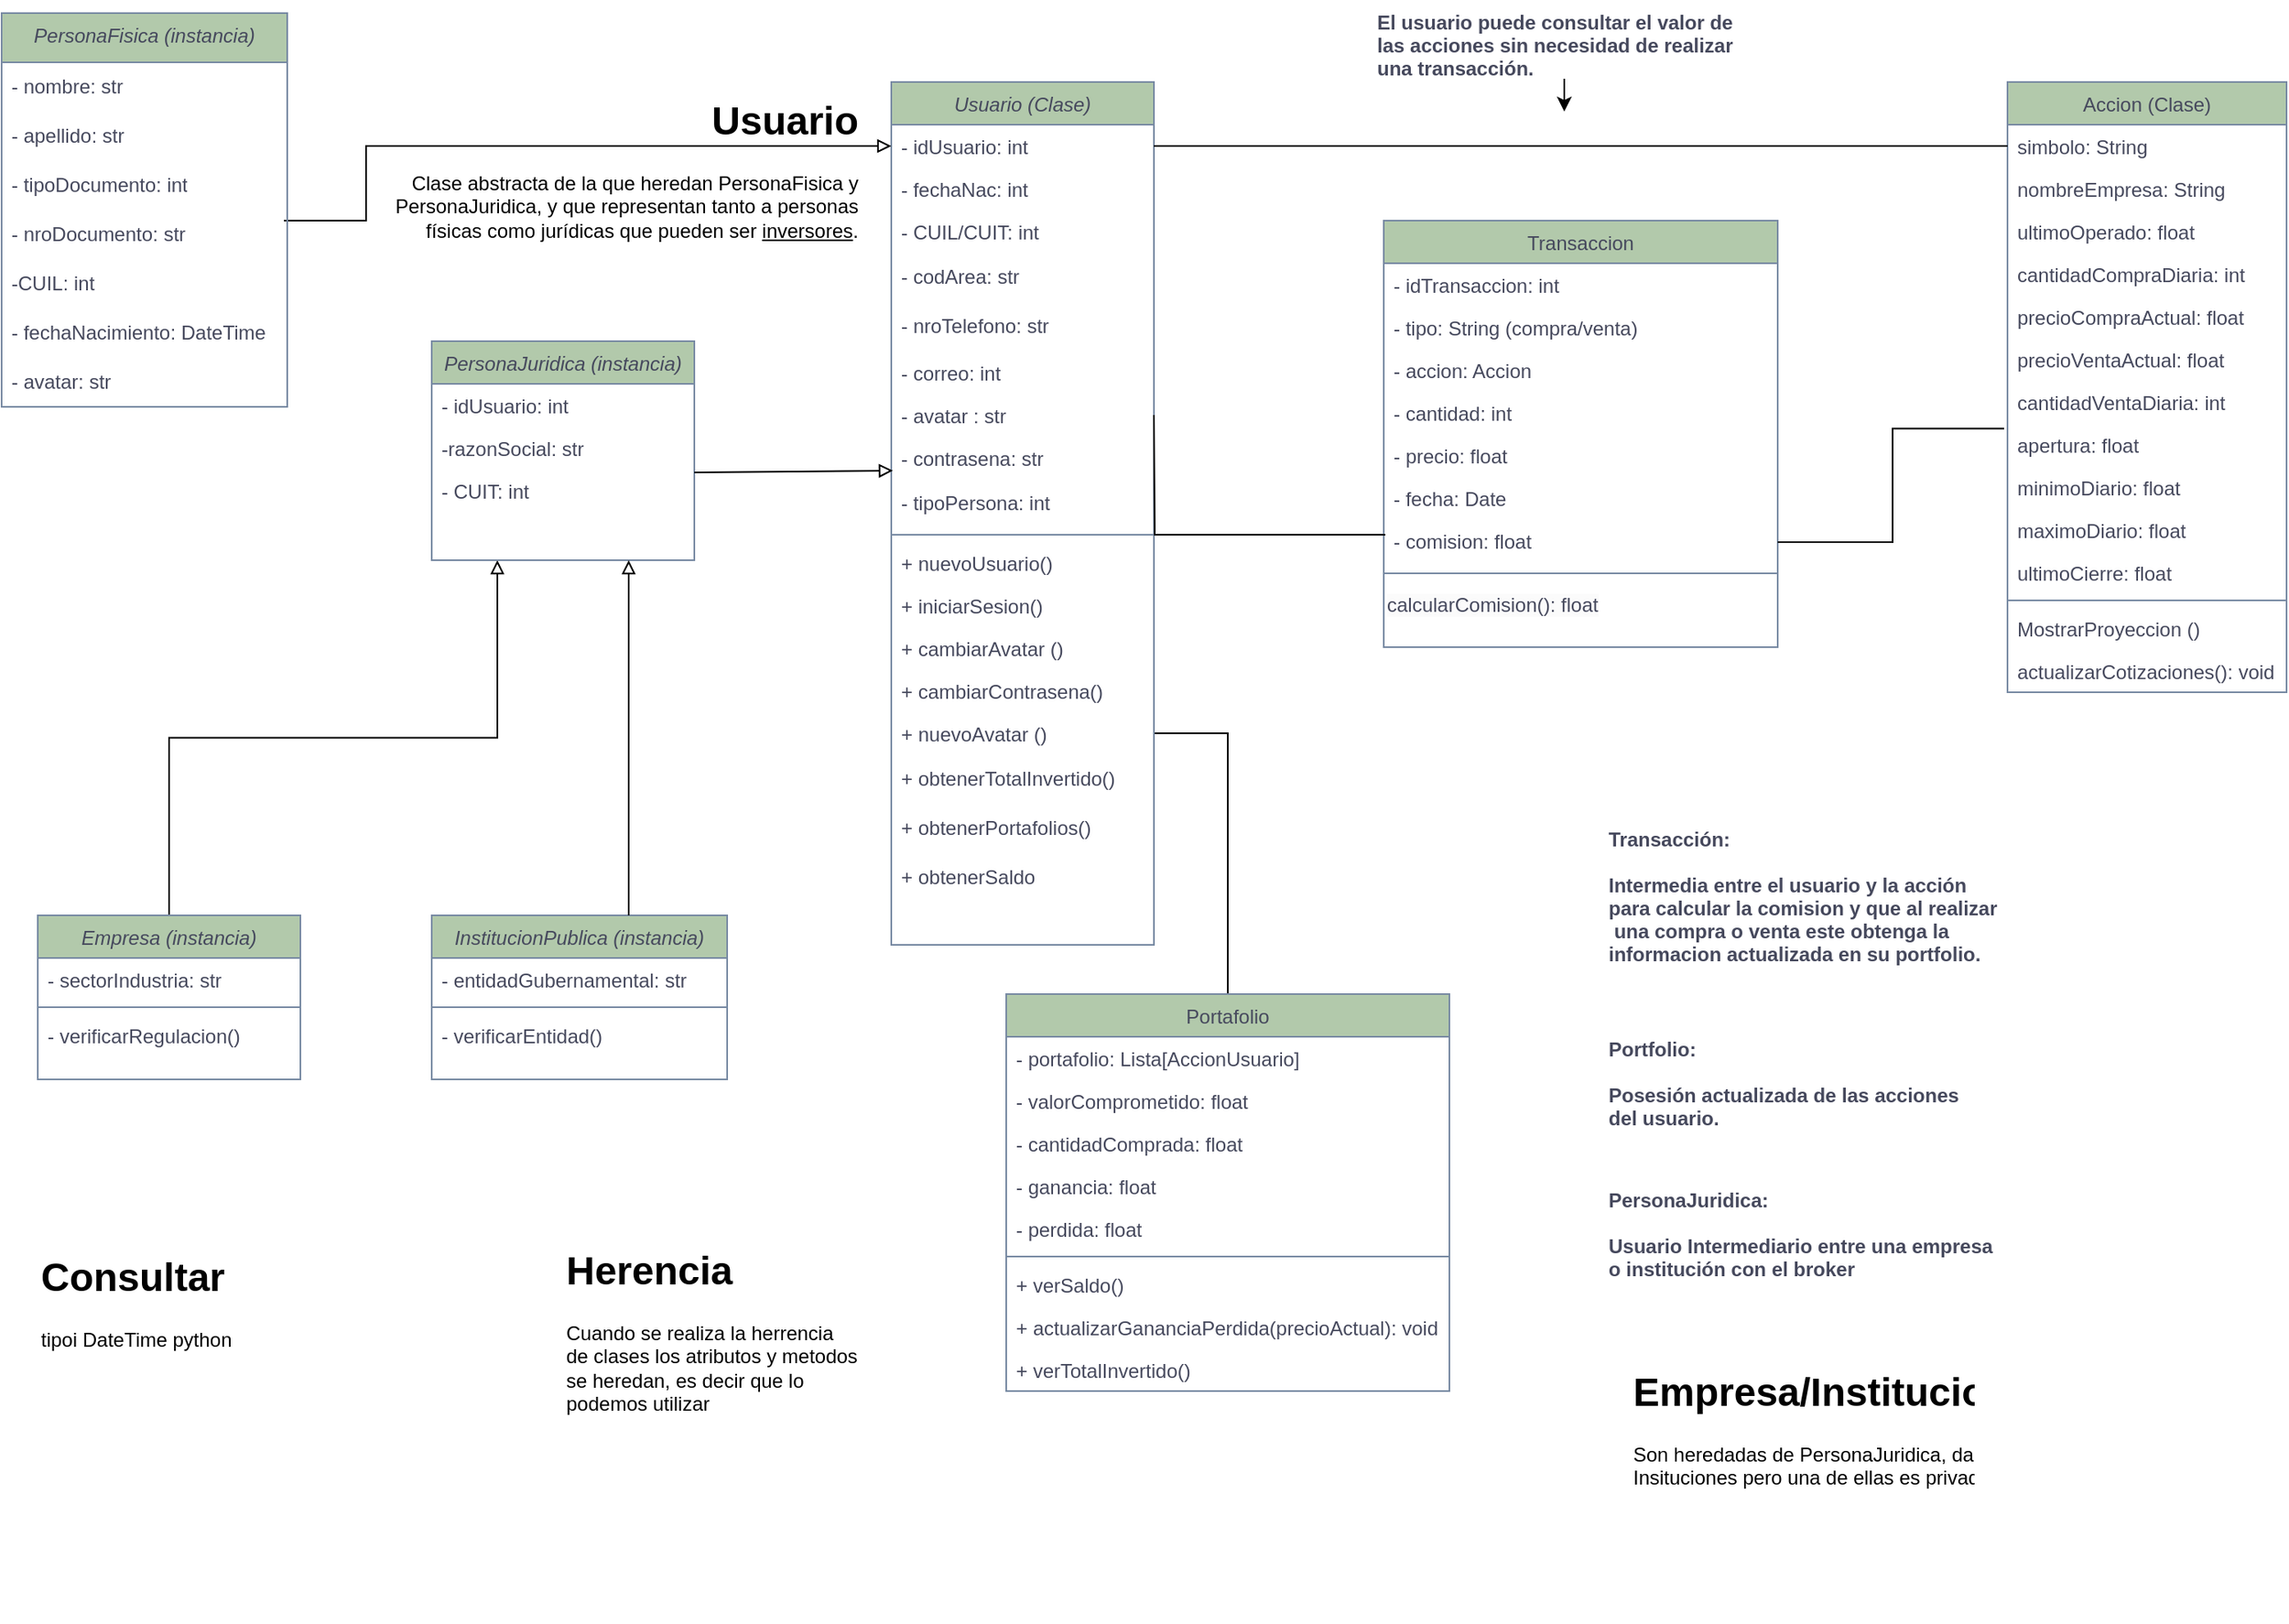 <mxfile version="24.4.13" type="github">
  <diagram id="C5RBs43oDa-KdzZeNtuy" name="Page-1">
    <mxGraphModel dx="1434" dy="753" grid="1" gridSize="10" guides="1" tooltips="1" connect="1" arrows="1" fold="1" page="1" pageScale="1" pageWidth="827" pageHeight="1169" math="0" shadow="0">
      <root>
        <mxCell id="WIyWlLk6GJQsqaUBKTNV-0" />
        <mxCell id="WIyWlLk6GJQsqaUBKTNV-1" parent="WIyWlLk6GJQsqaUBKTNV-0" />
        <mxCell id="mTbjINKqypKUPINs6Hyn-122" style="edgeStyle=orthogonalEdgeStyle;rounded=0;orthogonalLoop=1;jettySize=auto;html=1;entryX=1;entryY=0.5;entryDx=0;entryDy=0;endArrow=none;endFill=0;" parent="WIyWlLk6GJQsqaUBKTNV-1" source="mTbjINKqypKUPINs6Hyn-123" target="mTbjINKqypKUPINs6Hyn-170" edge="1">
          <mxGeometry relative="1" as="geometry" />
        </mxCell>
        <mxCell id="mTbjINKqypKUPINs6Hyn-123" value="Portafolio" style="swimlane;fontStyle=0;align=center;verticalAlign=top;childLayout=stackLayout;horizontal=1;startSize=26;horizontalStack=0;resizeParent=1;resizeLast=0;collapsible=1;marginBottom=0;rounded=0;shadow=0;strokeWidth=1;labelBackgroundColor=none;fillColor=#B2C9AB;strokeColor=#788AA3;fontColor=#46495D;" parent="WIyWlLk6GJQsqaUBKTNV-1" vertex="1">
          <mxGeometry x="640" y="618" width="270" height="242" as="geometry">
            <mxRectangle x="340" y="380" width="170" height="26" as="alternateBounds" />
          </mxGeometry>
        </mxCell>
        <mxCell id="mTbjINKqypKUPINs6Hyn-124" value="- portafolio: Lista[AccionUsuario]" style="text;align=left;verticalAlign=top;spacingLeft=4;spacingRight=4;overflow=hidden;rotatable=0;points=[[0,0.5],[1,0.5]];portConstraint=eastwest;labelBackgroundColor=none;fontColor=#46495D;" parent="mTbjINKqypKUPINs6Hyn-123" vertex="1">
          <mxGeometry y="26" width="270" height="26" as="geometry" />
        </mxCell>
        <mxCell id="mTbjINKqypKUPINs6Hyn-125" value="- valorComprometido: float" style="text;align=left;verticalAlign=top;spacingLeft=4;spacingRight=4;overflow=hidden;rotatable=0;points=[[0,0.5],[1,0.5]];portConstraint=eastwest;labelBackgroundColor=none;fontColor=#46495D;" parent="mTbjINKqypKUPINs6Hyn-123" vertex="1">
          <mxGeometry y="52" width="270" height="26" as="geometry" />
        </mxCell>
        <mxCell id="mTbjINKqypKUPINs6Hyn-126" value="- cantidadComprada: float" style="text;align=left;verticalAlign=top;spacingLeft=4;spacingRight=4;overflow=hidden;rotatable=0;points=[[0,0.5],[1,0.5]];portConstraint=eastwest;labelBackgroundColor=none;fontColor=#46495D;" parent="mTbjINKqypKUPINs6Hyn-123" vertex="1">
          <mxGeometry y="78" width="270" height="26" as="geometry" />
        </mxCell>
        <mxCell id="mTbjINKqypKUPINs6Hyn-127" value="- ganancia: float" style="text;align=left;verticalAlign=top;spacingLeft=4;spacingRight=4;overflow=hidden;rotatable=0;points=[[0,0.5],[1,0.5]];portConstraint=eastwest;labelBackgroundColor=none;fontColor=#46495D;" parent="mTbjINKqypKUPINs6Hyn-123" vertex="1">
          <mxGeometry y="104" width="270" height="26" as="geometry" />
        </mxCell>
        <mxCell id="mTbjINKqypKUPINs6Hyn-128" value="- perdida: float" style="text;align=left;verticalAlign=top;spacingLeft=4;spacingRight=4;overflow=hidden;rotatable=0;points=[[0,0.5],[1,0.5]];portConstraint=eastwest;labelBackgroundColor=none;fontColor=#46495D;" parent="mTbjINKqypKUPINs6Hyn-123" vertex="1">
          <mxGeometry y="130" width="270" height="26" as="geometry" />
        </mxCell>
        <mxCell id="mTbjINKqypKUPINs6Hyn-129" value="" style="line;html=1;strokeWidth=1;align=left;verticalAlign=middle;spacingTop=-1;spacingLeft=3;spacingRight=3;rotatable=0;labelPosition=right;points=[];portConstraint=eastwest;labelBackgroundColor=none;fillColor=#B2C9AB;strokeColor=#788AA3;fontColor=#46495D;" parent="mTbjINKqypKUPINs6Hyn-123" vertex="1">
          <mxGeometry y="156" width="270" height="8" as="geometry" />
        </mxCell>
        <mxCell id="mTbjINKqypKUPINs6Hyn-130" value="+ verSaldo()" style="text;align=left;verticalAlign=top;spacingLeft=4;spacingRight=4;overflow=hidden;rotatable=0;points=[[0,0.5],[1,0.5]];portConstraint=eastwest;labelBackgroundColor=none;fontColor=#46495D;" parent="mTbjINKqypKUPINs6Hyn-123" vertex="1">
          <mxGeometry y="164" width="270" height="26" as="geometry" />
        </mxCell>
        <mxCell id="mTbjINKqypKUPINs6Hyn-131" value="+ actualizarGananciaPerdida(precioActual): void" style="text;align=left;verticalAlign=top;spacingLeft=4;spacingRight=4;overflow=hidden;rotatable=0;points=[[0,0.5],[1,0.5]];portConstraint=eastwest;labelBackgroundColor=none;fontColor=#46495D;" parent="mTbjINKqypKUPINs6Hyn-123" vertex="1">
          <mxGeometry y="190" width="270" height="26" as="geometry" />
        </mxCell>
        <mxCell id="mTbjINKqypKUPINs6Hyn-132" value="+ verTotalInvertido()" style="text;align=left;verticalAlign=top;spacingLeft=4;spacingRight=4;overflow=hidden;rotatable=0;points=[[0,0.5],[1,0.5]];portConstraint=eastwest;labelBackgroundColor=none;fontColor=#46495D;" parent="mTbjINKqypKUPINs6Hyn-123" vertex="1">
          <mxGeometry y="216" width="270" height="26" as="geometry" />
        </mxCell>
        <mxCell id="mTbjINKqypKUPINs6Hyn-133" value="Accion (Clase)" style="swimlane;fontStyle=0;align=center;verticalAlign=top;childLayout=stackLayout;horizontal=1;startSize=26;horizontalStack=0;resizeParent=1;resizeLast=0;collapsible=1;marginBottom=0;rounded=0;shadow=0;strokeWidth=1;labelBackgroundColor=none;fillColor=#B2C9AB;strokeColor=#788AA3;fontColor=#46495D;" parent="WIyWlLk6GJQsqaUBKTNV-1" vertex="1">
          <mxGeometry x="1250" y="62" width="170" height="372" as="geometry">
            <mxRectangle x="550" y="140" width="160" height="26" as="alternateBounds" />
          </mxGeometry>
        </mxCell>
        <mxCell id="mTbjINKqypKUPINs6Hyn-134" value="simbolo: String" style="text;align=left;verticalAlign=top;spacingLeft=4;spacingRight=4;overflow=hidden;rotatable=0;points=[[0,0.5],[1,0.5]];portConstraint=eastwest;labelBackgroundColor=none;fontColor=#46495D;" parent="mTbjINKqypKUPINs6Hyn-133" vertex="1">
          <mxGeometry y="26" width="170" height="26" as="geometry" />
        </mxCell>
        <mxCell id="mTbjINKqypKUPINs6Hyn-135" value="nombreEmpresa: String" style="text;align=left;verticalAlign=top;spacingLeft=4;spacingRight=4;overflow=hidden;rotatable=0;points=[[0,0.5],[1,0.5]];portConstraint=eastwest;rounded=0;shadow=0;html=0;labelBackgroundColor=none;fontColor=#46495D;" parent="mTbjINKqypKUPINs6Hyn-133" vertex="1">
          <mxGeometry y="52" width="170" height="26" as="geometry" />
        </mxCell>
        <mxCell id="mTbjINKqypKUPINs6Hyn-136" value="ultimoOperado: float" style="text;align=left;verticalAlign=top;spacingLeft=4;spacingRight=4;overflow=hidden;rotatable=0;points=[[0,0.5],[1,0.5]];portConstraint=eastwest;rounded=0;shadow=0;html=0;labelBackgroundColor=none;fontColor=#46495D;" parent="mTbjINKqypKUPINs6Hyn-133" vertex="1">
          <mxGeometry y="78" width="170" height="26" as="geometry" />
        </mxCell>
        <mxCell id="mTbjINKqypKUPINs6Hyn-137" value="cantidadCompraDiaria: int" style="text;align=left;verticalAlign=top;spacingLeft=4;spacingRight=4;overflow=hidden;rotatable=0;points=[[0,0.5],[1,0.5]];portConstraint=eastwest;rounded=0;shadow=0;html=0;labelBackgroundColor=none;fontColor=#46495D;" parent="mTbjINKqypKUPINs6Hyn-133" vertex="1">
          <mxGeometry y="104" width="170" height="26" as="geometry" />
        </mxCell>
        <mxCell id="mTbjINKqypKUPINs6Hyn-138" value="precioCompraActual: float" style="text;align=left;verticalAlign=top;spacingLeft=4;spacingRight=4;overflow=hidden;rotatable=0;points=[[0,0.5],[1,0.5]];portConstraint=eastwest;rounded=0;shadow=0;html=0;labelBackgroundColor=none;fontColor=#46495D;" parent="mTbjINKqypKUPINs6Hyn-133" vertex="1">
          <mxGeometry y="130" width="170" height="26" as="geometry" />
        </mxCell>
        <mxCell id="mTbjINKqypKUPINs6Hyn-139" value="precioVentaActual: float" style="text;align=left;verticalAlign=top;spacingLeft=4;spacingRight=4;overflow=hidden;rotatable=0;points=[[0,0.5],[1,0.5]];portConstraint=eastwest;rounded=0;shadow=0;html=0;labelBackgroundColor=none;fontColor=#46495D;" parent="mTbjINKqypKUPINs6Hyn-133" vertex="1">
          <mxGeometry y="156" width="170" height="26" as="geometry" />
        </mxCell>
        <mxCell id="mTbjINKqypKUPINs6Hyn-140" value="cantidadVentaDiaria: int" style="text;align=left;verticalAlign=top;spacingLeft=4;spacingRight=4;overflow=hidden;rotatable=0;points=[[0,0.5],[1,0.5]];portConstraint=eastwest;rounded=0;shadow=0;html=0;labelBackgroundColor=none;fontColor=#46495D;" parent="mTbjINKqypKUPINs6Hyn-133" vertex="1">
          <mxGeometry y="182" width="170" height="26" as="geometry" />
        </mxCell>
        <mxCell id="mTbjINKqypKUPINs6Hyn-141" value="apertura: float" style="text;align=left;verticalAlign=top;spacingLeft=4;spacingRight=4;overflow=hidden;rotatable=0;points=[[0,0.5],[1,0.5]];portConstraint=eastwest;rounded=0;shadow=0;html=0;labelBackgroundColor=none;fontColor=#46495D;" parent="mTbjINKqypKUPINs6Hyn-133" vertex="1">
          <mxGeometry y="208" width="170" height="26" as="geometry" />
        </mxCell>
        <mxCell id="mTbjINKqypKUPINs6Hyn-142" value="minimoDiario: float" style="text;align=left;verticalAlign=top;spacingLeft=4;spacingRight=4;overflow=hidden;rotatable=0;points=[[0,0.5],[1,0.5]];portConstraint=eastwest;rounded=0;shadow=0;html=0;labelBackgroundColor=none;fontColor=#46495D;" parent="mTbjINKqypKUPINs6Hyn-133" vertex="1">
          <mxGeometry y="234" width="170" height="26" as="geometry" />
        </mxCell>
        <mxCell id="mTbjINKqypKUPINs6Hyn-143" value="maximoDiario: float" style="text;align=left;verticalAlign=top;spacingLeft=4;spacingRight=4;overflow=hidden;rotatable=0;points=[[0,0.5],[1,0.5]];portConstraint=eastwest;rounded=0;shadow=0;html=0;labelBackgroundColor=none;fontColor=#46495D;" parent="mTbjINKqypKUPINs6Hyn-133" vertex="1">
          <mxGeometry y="260" width="170" height="26" as="geometry" />
        </mxCell>
        <mxCell id="mTbjINKqypKUPINs6Hyn-144" value="ultimoCierre: float" style="text;align=left;verticalAlign=top;spacingLeft=4;spacingRight=4;overflow=hidden;rotatable=0;points=[[0,0.5],[1,0.5]];portConstraint=eastwest;rounded=0;shadow=0;html=0;labelBackgroundColor=none;fontColor=#46495D;" parent="mTbjINKqypKUPINs6Hyn-133" vertex="1">
          <mxGeometry y="286" width="170" height="26" as="geometry" />
        </mxCell>
        <mxCell id="mTbjINKqypKUPINs6Hyn-145" value="" style="line;html=1;strokeWidth=1;align=left;verticalAlign=middle;spacingTop=-1;spacingLeft=3;spacingRight=3;rotatable=0;labelPosition=right;points=[];portConstraint=eastwest;labelBackgroundColor=none;fillColor=#B2C9AB;strokeColor=#788AA3;fontColor=#46495D;" parent="mTbjINKqypKUPINs6Hyn-133" vertex="1">
          <mxGeometry y="312" width="170" height="8" as="geometry" />
        </mxCell>
        <mxCell id="mTbjINKqypKUPINs6Hyn-146" value="MostrarProyeccion ()" style="text;align=left;verticalAlign=top;spacingLeft=4;spacingRight=4;overflow=hidden;rotatable=0;points=[[0,0.5],[1,0.5]];portConstraint=eastwest;labelBackgroundColor=none;fontColor=#46495D;" parent="mTbjINKqypKUPINs6Hyn-133" vertex="1">
          <mxGeometry y="320" width="170" height="26" as="geometry" />
        </mxCell>
        <mxCell id="mTbjINKqypKUPINs6Hyn-147" value="actualizarCotizaciones(): void" style="text;align=left;verticalAlign=top;spacingLeft=4;spacingRight=4;overflow=hidden;rotatable=0;points=[[0,0.5],[1,0.5]];portConstraint=eastwest;labelBackgroundColor=none;fontColor=#46495D;" parent="mTbjINKqypKUPINs6Hyn-133" vertex="1">
          <mxGeometry y="346" width="170" height="26" as="geometry" />
        </mxCell>
        <mxCell id="mTbjINKqypKUPINs6Hyn-148" value="Transaccion" style="swimlane;fontStyle=0;align=center;verticalAlign=top;childLayout=stackLayout;horizontal=1;startSize=26;horizontalStack=0;resizeParent=1;resizeLast=0;collapsible=1;marginBottom=0;rounded=0;shadow=0;strokeWidth=1;labelBackgroundColor=none;fillColor=#B2C9AB;strokeColor=#788AA3;fontColor=#46495D;" parent="WIyWlLk6GJQsqaUBKTNV-1" vertex="1">
          <mxGeometry x="870" y="146.5" width="240" height="260" as="geometry">
            <mxRectangle x="340" y="380" width="170" height="26" as="alternateBounds" />
          </mxGeometry>
        </mxCell>
        <mxCell id="YXhiLBMvyIJzazphp1n1-17" value="- idTransaccion: int" style="text;align=left;verticalAlign=top;spacingLeft=4;spacingRight=4;overflow=hidden;rotatable=0;points=[[0,0.5],[1,0.5]];portConstraint=eastwest;rounded=0;shadow=0;html=0;labelBackgroundColor=none;fontColor=#46495D;" parent="mTbjINKqypKUPINs6Hyn-148" vertex="1">
          <mxGeometry y="26" width="240" height="26" as="geometry" />
        </mxCell>
        <mxCell id="YXhiLBMvyIJzazphp1n1-18" value="- tipo: String (compra/venta)" style="text;align=left;verticalAlign=top;spacingLeft=4;spacingRight=4;overflow=hidden;rotatable=0;points=[[0,0.5],[1,0.5]];portConstraint=eastwest;rounded=0;shadow=0;html=0;labelBackgroundColor=none;fontColor=#46495D;" parent="mTbjINKqypKUPINs6Hyn-148" vertex="1">
          <mxGeometry y="52" width="240" height="26" as="geometry" />
        </mxCell>
        <mxCell id="YXhiLBMvyIJzazphp1n1-19" value="- accion: Accion" style="text;align=left;verticalAlign=top;spacingLeft=4;spacingRight=4;overflow=hidden;rotatable=0;points=[[0,0.5],[1,0.5]];portConstraint=eastwest;rounded=0;shadow=0;html=0;labelBackgroundColor=none;fontColor=#46495D;" parent="mTbjINKqypKUPINs6Hyn-148" vertex="1">
          <mxGeometry y="78" width="240" height="26" as="geometry" />
        </mxCell>
        <mxCell id="YXhiLBMvyIJzazphp1n1-20" value="- cantidad: int" style="text;align=left;verticalAlign=top;spacingLeft=4;spacingRight=4;overflow=hidden;rotatable=0;points=[[0,0.5],[1,0.5]];portConstraint=eastwest;rounded=0;shadow=0;html=0;labelBackgroundColor=none;fontColor=#46495D;" parent="mTbjINKqypKUPINs6Hyn-148" vertex="1">
          <mxGeometry y="104" width="240" height="26" as="geometry" />
        </mxCell>
        <mxCell id="YXhiLBMvyIJzazphp1n1-21" value="- precio: float" style="text;align=left;verticalAlign=top;spacingLeft=4;spacingRight=4;overflow=hidden;rotatable=0;points=[[0,0.5],[1,0.5]];portConstraint=eastwest;rounded=0;shadow=0;html=0;labelBackgroundColor=none;fontColor=#46495D;" parent="mTbjINKqypKUPINs6Hyn-148" vertex="1">
          <mxGeometry y="130" width="240" height="26" as="geometry" />
        </mxCell>
        <mxCell id="YXhiLBMvyIJzazphp1n1-22" value="- fecha: Date" style="text;align=left;verticalAlign=top;spacingLeft=4;spacingRight=4;overflow=hidden;rotatable=0;points=[[0,0.5],[1,0.5]];portConstraint=eastwest;rounded=0;shadow=0;html=0;labelBackgroundColor=none;fontColor=#46495D;" parent="mTbjINKqypKUPINs6Hyn-148" vertex="1">
          <mxGeometry y="156" width="240" height="26" as="geometry" />
        </mxCell>
        <mxCell id="mTbjINKqypKUPINs6Hyn-151" value="- comision: float" style="text;align=left;verticalAlign=top;spacingLeft=4;spacingRight=4;overflow=hidden;rotatable=0;points=[[0,0.5],[1,0.5]];portConstraint=eastwest;labelBackgroundColor=none;fontColor=#46495D;" parent="mTbjINKqypKUPINs6Hyn-148" vertex="1">
          <mxGeometry y="182" width="240" height="28" as="geometry" />
        </mxCell>
        <mxCell id="mTbjINKqypKUPINs6Hyn-152" value="" style="line;html=1;strokeWidth=1;align=left;verticalAlign=middle;spacingTop=-1;spacingLeft=3;spacingRight=3;rotatable=0;labelPosition=right;points=[];portConstraint=eastwest;labelBackgroundColor=none;fillColor=#B2C9AB;strokeColor=#788AA3;fontColor=#46495D;" parent="mTbjINKqypKUPINs6Hyn-148" vertex="1">
          <mxGeometry y="210" width="240" height="10" as="geometry" />
        </mxCell>
        <mxCell id="mTbjINKqypKUPINs6Hyn-153" value="&lt;span style=&quot;color: rgb(70, 73, 93); font-family: Helvetica; font-size: 12px; font-style: normal; font-variant-ligatures: normal; font-variant-caps: normal; font-weight: 400; letter-spacing: normal; orphans: 2; text-align: left; text-indent: 0px; text-transform: none; widows: 2; word-spacing: 0px; -webkit-text-stroke-width: 0px; white-space: nowrap; background-color: rgb(251, 251, 251); text-decoration-thickness: initial; text-decoration-style: initial; text-decoration-color: initial; display: inline !important; float: none;&quot;&gt;calcularComision(): float&lt;/span&gt;" style="text;whiteSpace=wrap;html=1;" parent="mTbjINKqypKUPINs6Hyn-148" vertex="1">
          <mxGeometry y="220" width="240" height="40" as="geometry" />
        </mxCell>
        <mxCell id="mTbjINKqypKUPINs6Hyn-154" value="Usuario (Clase)" style="swimlane;fontStyle=2;align=center;verticalAlign=top;childLayout=stackLayout;horizontal=1;startSize=26;horizontalStack=0;resizeParent=1;resizeLast=0;collapsible=1;marginBottom=0;rounded=0;shadow=0;strokeWidth=1;fillColor=#B2C9AB;strokeColor=#788AA3;labelBackgroundColor=none;fontColor=#46495D;" parent="WIyWlLk6GJQsqaUBKTNV-1" vertex="1">
          <mxGeometry x="570" y="62" width="160" height="526" as="geometry">
            <mxRectangle x="230" y="140" width="160" height="26" as="alternateBounds" />
          </mxGeometry>
        </mxCell>
        <mxCell id="mTbjINKqypKUPINs6Hyn-155" value="- idUsuario: int" style="text;align=left;verticalAlign=top;spacingLeft=4;spacingRight=4;overflow=hidden;rotatable=0;points=[[0,0.5],[1,0.5]];portConstraint=eastwest;labelBackgroundColor=none;fontColor=#46495D;" parent="mTbjINKqypKUPINs6Hyn-154" vertex="1">
          <mxGeometry y="26" width="160" height="26" as="geometry" />
        </mxCell>
        <mxCell id="mTbjINKqypKUPINs6Hyn-159" value="- fechaNac: int" style="text;align=left;verticalAlign=top;spacingLeft=4;spacingRight=4;overflow=hidden;rotatable=0;points=[[0,0.5],[1,0.5]];portConstraint=eastwest;rounded=0;shadow=0;html=0;labelBackgroundColor=none;fontColor=#46495D;" parent="mTbjINKqypKUPINs6Hyn-154" vertex="1">
          <mxGeometry y="52" width="160" height="26" as="geometry" />
        </mxCell>
        <mxCell id="mTbjINKqypKUPINs6Hyn-160" value="- CUIL/CUIT: int" style="text;align=left;verticalAlign=top;spacingLeft=4;spacingRight=4;overflow=hidden;rotatable=0;points=[[0,0.5],[1,0.5]];portConstraint=eastwest;labelBackgroundColor=none;fontColor=#46495D;" parent="mTbjINKqypKUPINs6Hyn-154" vertex="1">
          <mxGeometry y="78" width="160" height="26" as="geometry" />
        </mxCell>
        <mxCell id="O21Rg3iqXLTgUqLZNzkE-16" value="- codArea: str" style="text;strokeColor=none;fillColor=none;align=left;verticalAlign=middle;spacingLeft=4;spacingRight=4;overflow=hidden;points=[[0,0.5],[1,0.5]];portConstraint=eastwest;rotatable=0;whiteSpace=wrap;html=1;fontFamily=Helvetica;fontSize=12;fontColor=#46495D;fontStyle=0;labelBackgroundColor=none;" parent="mTbjINKqypKUPINs6Hyn-154" vertex="1">
          <mxGeometry y="104" width="160" height="30" as="geometry" />
        </mxCell>
        <mxCell id="O21Rg3iqXLTgUqLZNzkE-18" value="- nroTelefono: str" style="text;strokeColor=none;fillColor=none;align=left;verticalAlign=middle;spacingLeft=4;spacingRight=4;overflow=hidden;points=[[0,0.5],[1,0.5]];portConstraint=eastwest;rotatable=0;whiteSpace=wrap;html=1;fontFamily=Helvetica;fontSize=12;fontColor=#46495D;fontStyle=0;labelBackgroundColor=none;" parent="mTbjINKqypKUPINs6Hyn-154" vertex="1">
          <mxGeometry y="134" width="160" height="30" as="geometry" />
        </mxCell>
        <mxCell id="mTbjINKqypKUPINs6Hyn-162" value="- correo: int" style="text;align=left;verticalAlign=top;spacingLeft=4;spacingRight=4;overflow=hidden;rotatable=0;points=[[0,0.5],[1,0.5]];portConstraint=eastwest;rounded=0;shadow=0;html=0;labelBackgroundColor=none;fontColor=#46495D;" parent="mTbjINKqypKUPINs6Hyn-154" vertex="1">
          <mxGeometry y="164" width="160" height="26" as="geometry" />
        </mxCell>
        <mxCell id="mTbjINKqypKUPINs6Hyn-163" value="- avatar : str" style="text;align=left;verticalAlign=top;spacingLeft=4;spacingRight=4;overflow=hidden;rotatable=0;points=[[0,0.5],[1,0.5]];portConstraint=eastwest;rounded=0;shadow=0;html=0;labelBackgroundColor=none;fontColor=#46495D;" parent="mTbjINKqypKUPINs6Hyn-154" vertex="1">
          <mxGeometry y="190" width="160" height="26" as="geometry" />
        </mxCell>
        <mxCell id="mTbjINKqypKUPINs6Hyn-164" value="- contrasena: str" style="text;align=left;verticalAlign=top;spacingLeft=4;spacingRight=4;overflow=hidden;rotatable=0;points=[[0,0.5],[1,0.5]];portConstraint=eastwest;rounded=0;shadow=0;html=0;labelBackgroundColor=none;fontColor=#46495D;" parent="mTbjINKqypKUPINs6Hyn-154" vertex="1">
          <mxGeometry y="216" width="160" height="26" as="geometry" />
        </mxCell>
        <mxCell id="O21Rg3iqXLTgUqLZNzkE-32" value="- tipoPersona: int" style="text;strokeColor=none;fillColor=none;align=left;verticalAlign=middle;spacingLeft=4;spacingRight=4;overflow=hidden;points=[[0,0.5],[1,0.5]];portConstraint=eastwest;rotatable=0;whiteSpace=wrap;html=1;fontFamily=Helvetica;fontSize=12;fontColor=#46495D;fontStyle=0;labelBackgroundColor=none;" parent="mTbjINKqypKUPINs6Hyn-154" vertex="1">
          <mxGeometry y="242" width="160" height="30" as="geometry" />
        </mxCell>
        <mxCell id="mTbjINKqypKUPINs6Hyn-165" value="" style="line;html=1;strokeWidth=1;align=left;verticalAlign=middle;spacingTop=-1;spacingLeft=3;spacingRight=3;rotatable=0;labelPosition=right;points=[];portConstraint=eastwest;labelBackgroundColor=none;fillColor=#B2C9AB;strokeColor=#788AA3;fontColor=#46495D;" parent="mTbjINKqypKUPINs6Hyn-154" vertex="1">
          <mxGeometry y="272" width="160" height="8" as="geometry" />
        </mxCell>
        <mxCell id="mTbjINKqypKUPINs6Hyn-166" value="+ nuevoUsuario()" style="text;align=left;verticalAlign=top;spacingLeft=4;spacingRight=4;overflow=hidden;rotatable=0;points=[[0,0.5],[1,0.5]];portConstraint=eastwest;labelBackgroundColor=none;fontColor=#46495D;" parent="mTbjINKqypKUPINs6Hyn-154" vertex="1">
          <mxGeometry y="280" width="160" height="26" as="geometry" />
        </mxCell>
        <mxCell id="mTbjINKqypKUPINs6Hyn-167" value="+ iniciarSesion()" style="text;align=left;verticalAlign=top;spacingLeft=4;spacingRight=4;overflow=hidden;rotatable=0;points=[[0,0.5],[1,0.5]];portConstraint=eastwest;labelBackgroundColor=none;fontColor=#46495D;" parent="mTbjINKqypKUPINs6Hyn-154" vertex="1">
          <mxGeometry y="306" width="160" height="26" as="geometry" />
        </mxCell>
        <mxCell id="mTbjINKqypKUPINs6Hyn-168" value="+ cambiarAvatar ()" style="text;align=left;verticalAlign=top;spacingLeft=4;spacingRight=4;overflow=hidden;rotatable=0;points=[[0,0.5],[1,0.5]];portConstraint=eastwest;labelBackgroundColor=none;fontColor=#46495D;" parent="mTbjINKqypKUPINs6Hyn-154" vertex="1">
          <mxGeometry y="332" width="160" height="26" as="geometry" />
        </mxCell>
        <mxCell id="mTbjINKqypKUPINs6Hyn-169" value="+ cambiarContrasena()" style="text;align=left;verticalAlign=top;spacingLeft=4;spacingRight=4;overflow=hidden;rotatable=0;points=[[0,0.5],[1,0.5]];portConstraint=eastwest;labelBackgroundColor=none;fontColor=#46495D;" parent="mTbjINKqypKUPINs6Hyn-154" vertex="1">
          <mxGeometry y="358" width="160" height="26" as="geometry" />
        </mxCell>
        <mxCell id="mTbjINKqypKUPINs6Hyn-170" value="+ nuevoAvatar ()" style="text;align=left;verticalAlign=top;spacingLeft=4;spacingRight=4;overflow=hidden;rotatable=0;points=[[0,0.5],[1,0.5]];portConstraint=eastwest;labelBackgroundColor=none;fontColor=#46495D;" parent="mTbjINKqypKUPINs6Hyn-154" vertex="1">
          <mxGeometry y="384" width="160" height="26" as="geometry" />
        </mxCell>
        <mxCell id="t89FGCKtv_TSO_w-eXg2-5" value="+ obtenerTotalInvertido()" style="text;strokeColor=none;fillColor=none;align=left;verticalAlign=middle;spacingLeft=4;spacingRight=4;overflow=hidden;points=[[0,0.5],[1,0.5]];portConstraint=eastwest;rotatable=0;whiteSpace=wrap;html=1;fontFamily=Helvetica;fontSize=12;fontColor=#46495D;fontStyle=0;labelBackgroundColor=none;" vertex="1" parent="mTbjINKqypKUPINs6Hyn-154">
          <mxGeometry y="410" width="160" height="30" as="geometry" />
        </mxCell>
        <mxCell id="t89FGCKtv_TSO_w-eXg2-4" value="+ obtenerPortafolios()" style="text;strokeColor=none;fillColor=none;align=left;verticalAlign=middle;spacingLeft=4;spacingRight=4;overflow=hidden;points=[[0,0.5],[1,0.5]];portConstraint=eastwest;rotatable=0;whiteSpace=wrap;html=1;fontFamily=Helvetica;fontSize=12;fontColor=#46495D;fontStyle=0;labelBackgroundColor=none;" vertex="1" parent="mTbjINKqypKUPINs6Hyn-154">
          <mxGeometry y="440" width="160" height="30" as="geometry" />
        </mxCell>
        <mxCell id="t89FGCKtv_TSO_w-eXg2-3" value="+ obtenerSaldo" style="text;strokeColor=none;fillColor=none;align=left;verticalAlign=middle;spacingLeft=4;spacingRight=4;overflow=hidden;points=[[0,0.5],[1,0.5]];portConstraint=eastwest;rotatable=0;whiteSpace=wrap;html=1;fontFamily=Helvetica;fontSize=12;fontColor=#46495D;fontStyle=0;labelBackgroundColor=none;" vertex="1" parent="mTbjINKqypKUPINs6Hyn-154">
          <mxGeometry y="470" width="160" height="30" as="geometry" />
        </mxCell>
        <mxCell id="mTbjINKqypKUPINs6Hyn-244" style="edgeStyle=orthogonalEdgeStyle;rounded=0;orthogonalLoop=1;jettySize=auto;html=1;exitX=0.5;exitY=0;exitDx=0;exitDy=0;entryX=0.25;entryY=1;entryDx=0;entryDy=0;endArrow=block;endFill=0;" parent="WIyWlLk6GJQsqaUBKTNV-1" source="mTbjINKqypKUPINs6Hyn-171" target="mTbjINKqypKUPINs6Hyn-205" edge="1">
          <mxGeometry relative="1" as="geometry" />
        </mxCell>
        <mxCell id="mTbjINKqypKUPINs6Hyn-171" value="Empresa (instancia)" style="swimlane;fontStyle=2;align=center;verticalAlign=top;childLayout=stackLayout;horizontal=1;startSize=26;horizontalStack=0;resizeParent=1;resizeLast=0;collapsible=1;marginBottom=0;rounded=0;shadow=0;strokeWidth=1;fillColor=#B2C9AB;strokeColor=#788AA3;labelBackgroundColor=none;fontColor=#46495D;" parent="WIyWlLk6GJQsqaUBKTNV-1" vertex="1">
          <mxGeometry x="50" y="570" width="160" height="100" as="geometry">
            <mxRectangle x="230" y="140" width="160" height="26" as="alternateBounds" />
          </mxGeometry>
        </mxCell>
        <mxCell id="mTbjINKqypKUPINs6Hyn-249" value="- sectorIndustria: str" style="text;align=left;verticalAlign=top;spacingLeft=4;spacingRight=4;overflow=hidden;rotatable=0;points=[[0,0.5],[1,0.5]];portConstraint=eastwest;rounded=0;shadow=0;html=0;labelBackgroundColor=none;fontColor=#46495D;" parent="mTbjINKqypKUPINs6Hyn-171" vertex="1">
          <mxGeometry y="26" width="160" height="26" as="geometry" />
        </mxCell>
        <mxCell id="mTbjINKqypKUPINs6Hyn-250" value="" style="line;html=1;strokeWidth=1;align=left;verticalAlign=middle;spacingTop=-1;spacingLeft=3;spacingRight=3;rotatable=0;labelPosition=right;points=[];portConstraint=eastwest;labelBackgroundColor=none;fillColor=#B2C9AB;strokeColor=#788AA3;fontColor=#46495D;" parent="mTbjINKqypKUPINs6Hyn-171" vertex="1">
          <mxGeometry y="52" width="160" height="8" as="geometry" />
        </mxCell>
        <mxCell id="mTbjINKqypKUPINs6Hyn-251" value="- verificarRegulacion()" style="text;align=left;verticalAlign=top;spacingLeft=4;spacingRight=4;overflow=hidden;rotatable=0;points=[[0,0.5],[1,0.5]];portConstraint=eastwest;rounded=0;shadow=0;html=0;labelBackgroundColor=none;fontColor=#46495D;" parent="mTbjINKqypKUPINs6Hyn-171" vertex="1">
          <mxGeometry y="60" width="160" height="26" as="geometry" />
        </mxCell>
        <mxCell id="mTbjINKqypKUPINs6Hyn-188" value="InstitucionPublica (instancia)" style="swimlane;fontStyle=2;align=center;verticalAlign=top;childLayout=stackLayout;horizontal=1;startSize=26;horizontalStack=0;resizeParent=1;resizeLast=0;collapsible=1;marginBottom=0;rounded=0;shadow=0;strokeWidth=1;fillColor=#B2C9AB;strokeColor=#788AA3;labelBackgroundColor=none;fontColor=#46495D;" parent="WIyWlLk6GJQsqaUBKTNV-1" vertex="1">
          <mxGeometry x="290" y="570" width="180" height="100" as="geometry">
            <mxRectangle x="230" y="140" width="160" height="26" as="alternateBounds" />
          </mxGeometry>
        </mxCell>
        <mxCell id="mTbjINKqypKUPINs6Hyn-246" value="- entidadGubernamental: str" style="text;align=left;verticalAlign=top;spacingLeft=4;spacingRight=4;overflow=hidden;rotatable=0;points=[[0,0.5],[1,0.5]];portConstraint=eastwest;rounded=0;shadow=0;html=0;labelBackgroundColor=none;fontColor=#46495D;" parent="mTbjINKqypKUPINs6Hyn-188" vertex="1">
          <mxGeometry y="26" width="180" height="26" as="geometry" />
        </mxCell>
        <mxCell id="mTbjINKqypKUPINs6Hyn-247" value="" style="line;html=1;strokeWidth=1;align=left;verticalAlign=middle;spacingTop=-1;spacingLeft=3;spacingRight=3;rotatable=0;labelPosition=right;points=[];portConstraint=eastwest;labelBackgroundColor=none;fillColor=#B2C9AB;strokeColor=#788AA3;fontColor=#46495D;" parent="mTbjINKqypKUPINs6Hyn-188" vertex="1">
          <mxGeometry y="52" width="180" height="8" as="geometry" />
        </mxCell>
        <mxCell id="mTbjINKqypKUPINs6Hyn-248" value="- verificarEntidad()" style="text;align=left;verticalAlign=top;spacingLeft=4;spacingRight=4;overflow=hidden;rotatable=0;points=[[0,0.5],[1,0.5]];portConstraint=eastwest;rounded=0;shadow=0;html=0;labelBackgroundColor=none;fontColor=#46495D;" parent="mTbjINKqypKUPINs6Hyn-188" vertex="1">
          <mxGeometry y="60" width="180" height="26" as="geometry" />
        </mxCell>
        <mxCell id="mTbjINKqypKUPINs6Hyn-205" value="PersonaJuridica (instancia)" style="swimlane;fontStyle=2;align=center;verticalAlign=top;childLayout=stackLayout;horizontal=1;startSize=26;horizontalStack=0;resizeParent=1;resizeLast=0;collapsible=1;marginBottom=0;rounded=0;shadow=0;strokeWidth=1;fillColor=#B2C9AB;strokeColor=#788AA3;labelBackgroundColor=none;fontColor=#46495D;" parent="WIyWlLk6GJQsqaUBKTNV-1" vertex="1">
          <mxGeometry x="290" y="220" width="160" height="133.5" as="geometry">
            <mxRectangle x="230" y="140" width="160" height="26" as="alternateBounds" />
          </mxGeometry>
        </mxCell>
        <mxCell id="mTbjINKqypKUPINs6Hyn-206" value="- idUsuario: int" style="text;align=left;verticalAlign=top;spacingLeft=4;spacingRight=4;overflow=hidden;rotatable=0;points=[[0,0.5],[1,0.5]];portConstraint=eastwest;labelBackgroundColor=none;fontColor=#46495D;" parent="mTbjINKqypKUPINs6Hyn-205" vertex="1">
          <mxGeometry y="26" width="160" height="26" as="geometry" />
        </mxCell>
        <mxCell id="mTbjINKqypKUPINs6Hyn-207" value="-razonSocial: str" style="text;align=left;verticalAlign=top;spacingLeft=4;spacingRight=4;overflow=hidden;rotatable=0;points=[[0,0.5],[1,0.5]];portConstraint=eastwest;labelBackgroundColor=none;fontColor=#46495D;" parent="mTbjINKqypKUPINs6Hyn-205" vertex="1">
          <mxGeometry y="52" width="160" height="26" as="geometry" />
        </mxCell>
        <mxCell id="mTbjINKqypKUPINs6Hyn-211" value="- CUIT: int" style="text;align=left;verticalAlign=top;spacingLeft=4;spacingRight=4;overflow=hidden;rotatable=0;points=[[0,0.5],[1,0.5]];portConstraint=eastwest;labelBackgroundColor=none;fontColor=#46495D;" parent="mTbjINKqypKUPINs6Hyn-205" vertex="1">
          <mxGeometry y="78" width="160" height="26" as="geometry" />
        </mxCell>
        <mxCell id="mTbjINKqypKUPINs6Hyn-239" style="edgeStyle=orthogonalEdgeStyle;rounded=0;orthogonalLoop=1;jettySize=auto;html=1;exitX=1;exitY=0.5;exitDx=0;exitDy=0;entryX=0.004;entryY=0.339;entryDx=0;entryDy=0;entryPerimeter=0;endArrow=none;endFill=0;" parent="WIyWlLk6GJQsqaUBKTNV-1" target="mTbjINKqypKUPINs6Hyn-151" edge="1">
          <mxGeometry relative="1" as="geometry">
            <mxPoint x="730.0" y="265" as="sourcePoint" />
          </mxGeometry>
        </mxCell>
        <mxCell id="mTbjINKqypKUPINs6Hyn-240" style="edgeStyle=orthogonalEdgeStyle;rounded=0;orthogonalLoop=1;jettySize=auto;html=1;entryX=-0.012;entryY=0.126;entryDx=0;entryDy=0;entryPerimeter=0;endArrow=none;endFill=0;" parent="WIyWlLk6GJQsqaUBKTNV-1" source="mTbjINKqypKUPINs6Hyn-151" target="mTbjINKqypKUPINs6Hyn-141" edge="1">
          <mxGeometry relative="1" as="geometry" />
        </mxCell>
        <mxCell id="mTbjINKqypKUPINs6Hyn-242" style="edgeStyle=orthogonalEdgeStyle;rounded=0;orthogonalLoop=1;jettySize=auto;html=1;endArrow=block;endFill=0;entryX=0.75;entryY=1;entryDx=0;entryDy=0;" parent="WIyWlLk6GJQsqaUBKTNV-1" source="mTbjINKqypKUPINs6Hyn-188" target="mTbjINKqypKUPINs6Hyn-205" edge="1">
          <mxGeometry relative="1" as="geometry">
            <mxPoint x="408" y="460" as="targetPoint" />
            <Array as="points">
              <mxPoint x="410" y="520" />
              <mxPoint x="410" y="520" />
            </Array>
          </mxGeometry>
        </mxCell>
        <mxCell id="mTbjINKqypKUPINs6Hyn-253" value="Transacción:&#xa;&#xa;Intermedia entre el usuario y la acción&#xa;para calcular la comision y que al realizar&#xa; una compra o venta este obtenga la &#xa;informacion actualizada en su portfolio." style="text;align=left;verticalAlign=top;spacingLeft=4;spacingRight=4;overflow=hidden;rotatable=0;points=[[0,0.5],[1,0.5]];portConstraint=eastwest;labelBackgroundColor=none;fontColor=#46495D;fontStyle=1" parent="WIyWlLk6GJQsqaUBKTNV-1" vertex="1">
          <mxGeometry x="1001" y="510" width="269" height="128" as="geometry" />
        </mxCell>
        <mxCell id="mTbjINKqypKUPINs6Hyn-254" value="Portfolio:&#xa;&#xa;Posesión actualizada de las acciones&#xa;del usuario." style="text;align=left;verticalAlign=top;spacingLeft=4;spacingRight=4;overflow=hidden;rotatable=0;points=[[0,0.5],[1,0.5]];portConstraint=eastwest;labelBackgroundColor=none;fontColor=#46495D;fontStyle=1" parent="WIyWlLk6GJQsqaUBKTNV-1" vertex="1">
          <mxGeometry x="1001" y="638" width="259" height="128" as="geometry" />
        </mxCell>
        <mxCell id="mTbjINKqypKUPINs6Hyn-255" style="edgeStyle=orthogonalEdgeStyle;rounded=0;orthogonalLoop=1;jettySize=auto;html=1;exitX=1;exitY=0.5;exitDx=0;exitDy=0;entryX=0;entryY=0.5;entryDx=0;entryDy=0;endArrow=block;endFill=0;" parent="WIyWlLk6GJQsqaUBKTNV-1" target="mTbjINKqypKUPINs6Hyn-155" edge="1">
          <mxGeometry relative="1" as="geometry">
            <Array as="points">
              <mxPoint x="250" y="146" />
              <mxPoint x="250" y="101" />
            </Array>
            <mxPoint x="200" y="146.5" as="sourcePoint" />
          </mxGeometry>
        </mxCell>
        <mxCell id="mTbjINKqypKUPINs6Hyn-256" style="edgeStyle=orthogonalEdgeStyle;rounded=0;orthogonalLoop=1;jettySize=auto;html=1;exitX=1;exitY=0.5;exitDx=0;exitDy=0;endArrow=none;endFill=0;" parent="WIyWlLk6GJQsqaUBKTNV-1" source="mTbjINKqypKUPINs6Hyn-155" target="mTbjINKqypKUPINs6Hyn-134" edge="1">
          <mxGeometry relative="1" as="geometry" />
        </mxCell>
        <mxCell id="mTbjINKqypKUPINs6Hyn-258" style="edgeStyle=orthogonalEdgeStyle;rounded=0;orthogonalLoop=1;jettySize=auto;html=1;" parent="WIyWlLk6GJQsqaUBKTNV-1" edge="1">
          <mxGeometry relative="1" as="geometry">
            <mxPoint x="980" y="80" as="targetPoint" />
            <mxPoint x="980" y="60" as="sourcePoint" />
          </mxGeometry>
        </mxCell>
        <mxCell id="mTbjINKqypKUPINs6Hyn-257" value="El usuario puede consultar el valor de&#xa;las acciones sin necesidad de realizar&#xa;una transacción." style="text;align=left;verticalAlign=top;spacingLeft=4;spacingRight=4;overflow=hidden;rotatable=0;points=[[0,0.5],[1,0.5]];portConstraint=eastwest;labelBackgroundColor=none;fontColor=#46495D;fontStyle=1" parent="WIyWlLk6GJQsqaUBKTNV-1" vertex="1">
          <mxGeometry x="860" y="12" width="240" height="50" as="geometry" />
        </mxCell>
        <mxCell id="mTbjINKqypKUPINs6Hyn-263" value="PersonaJuridica:&#xa;&#xa;Usuario Intermediario entre una empresa &#xa;o institución con el broker" style="text;align=left;verticalAlign=top;spacingLeft=4;spacingRight=4;overflow=hidden;rotatable=0;points=[[0,0.5],[1,0.5]];portConstraint=eastwest;labelBackgroundColor=none;fontColor=#46495D;fontStyle=1" parent="WIyWlLk6GJQsqaUBKTNV-1" vertex="1">
          <mxGeometry x="1001" y="730" width="259" height="128" as="geometry" />
        </mxCell>
        <mxCell id="O21Rg3iqXLTgUqLZNzkE-0" value="PersonaFisica (instancia)" style="swimlane;fontStyle=2;childLayout=stackLayout;horizontal=1;startSize=30;horizontalStack=0;resizeParent=1;resizeParentMax=0;resizeLast=0;collapsible=1;marginBottom=0;whiteSpace=wrap;html=1;fillColor=#B2C9AB;strokeColor=#788AA3;fontColor=#46495D;rounded=0;shadow=0;strokeWidth=1;align=center;verticalAlign=top;fontFamily=Helvetica;fontSize=12;labelBackgroundColor=none;" parent="WIyWlLk6GJQsqaUBKTNV-1" vertex="1">
          <mxGeometry x="28" y="20" width="174" height="240" as="geometry" />
        </mxCell>
        <mxCell id="O21Rg3iqXLTgUqLZNzkE-2" value="- nombre: str" style="text;strokeColor=none;fillColor=none;align=left;verticalAlign=middle;spacingLeft=4;spacingRight=4;overflow=hidden;points=[[0,0.5],[1,0.5]];portConstraint=eastwest;rotatable=0;whiteSpace=wrap;html=1;fontFamily=Helvetica;fontSize=12;fontColor=#46495D;fontStyle=0;labelBackgroundColor=none;" parent="O21Rg3iqXLTgUqLZNzkE-0" vertex="1">
          <mxGeometry y="30" width="174" height="30" as="geometry" />
        </mxCell>
        <mxCell id="O21Rg3iqXLTgUqLZNzkE-3" value="- apellido: str" style="text;strokeColor=none;fillColor=none;align=left;verticalAlign=middle;spacingLeft=4;spacingRight=4;overflow=hidden;points=[[0,0.5],[1,0.5]];portConstraint=eastwest;rotatable=0;whiteSpace=wrap;html=1;fontFamily=Helvetica;fontSize=12;fontColor=#46495D;fontStyle=0;labelBackgroundColor=none;" parent="O21Rg3iqXLTgUqLZNzkE-0" vertex="1">
          <mxGeometry y="60" width="174" height="30" as="geometry" />
        </mxCell>
        <mxCell id="O21Rg3iqXLTgUqLZNzkE-13" value="- tipoDocumento: int" style="text;strokeColor=none;fillColor=none;align=left;verticalAlign=middle;spacingLeft=4;spacingRight=4;overflow=hidden;points=[[0,0.5],[1,0.5]];portConstraint=eastwest;rotatable=0;whiteSpace=wrap;html=1;fontFamily=Helvetica;fontSize=12;fontColor=#46495D;fontStyle=0;labelBackgroundColor=none;" parent="O21Rg3iqXLTgUqLZNzkE-0" vertex="1">
          <mxGeometry y="90" width="174" height="30" as="geometry" />
        </mxCell>
        <mxCell id="O21Rg3iqXLTgUqLZNzkE-14" value="- nroDocumento: str" style="text;strokeColor=none;fillColor=none;align=left;verticalAlign=middle;spacingLeft=4;spacingRight=4;overflow=hidden;points=[[0,0.5],[1,0.5]];portConstraint=eastwest;rotatable=0;whiteSpace=wrap;html=1;fontFamily=Helvetica;fontSize=12;fontColor=#46495D;fontStyle=0;labelBackgroundColor=none;" parent="O21Rg3iqXLTgUqLZNzkE-0" vertex="1">
          <mxGeometry y="120" width="174" height="30" as="geometry" />
        </mxCell>
        <mxCell id="t89FGCKtv_TSO_w-eXg2-7" value="-CUIL: int" style="text;strokeColor=none;fillColor=none;align=left;verticalAlign=middle;spacingLeft=4;spacingRight=4;overflow=hidden;points=[[0,0.5],[1,0.5]];portConstraint=eastwest;rotatable=0;whiteSpace=wrap;html=1;fontFamily=Helvetica;fontSize=12;fontColor=#46495D;fontStyle=0;labelBackgroundColor=none;" vertex="1" parent="O21Rg3iqXLTgUqLZNzkE-0">
          <mxGeometry y="150" width="174" height="30" as="geometry" />
        </mxCell>
        <mxCell id="O21Rg3iqXLTgUqLZNzkE-15" value="- fechaNacimiento: DateTime" style="text;strokeColor=none;fillColor=none;align=left;verticalAlign=middle;spacingLeft=4;spacingRight=4;overflow=hidden;points=[[0,0.5],[1,0.5]];portConstraint=eastwest;rotatable=0;whiteSpace=wrap;html=1;fontFamily=Helvetica;fontSize=12;fontColor=#46495D;fontStyle=0;labelBackgroundColor=none;" parent="O21Rg3iqXLTgUqLZNzkE-0" vertex="1">
          <mxGeometry y="180" width="174" height="30" as="geometry" />
        </mxCell>
        <mxCell id="O21Rg3iqXLTgUqLZNzkE-20" value="- avatar: str" style="text;strokeColor=none;fillColor=none;align=left;verticalAlign=middle;spacingLeft=4;spacingRight=4;overflow=hidden;points=[[0,0.5],[1,0.5]];portConstraint=eastwest;rotatable=0;whiteSpace=wrap;html=1;fontFamily=Helvetica;fontSize=12;fontColor=#46495D;fontStyle=0;labelBackgroundColor=none;" parent="O21Rg3iqXLTgUqLZNzkE-0" vertex="1">
          <mxGeometry y="210" width="174" height="30" as="geometry" />
        </mxCell>
        <mxCell id="O21Rg3iqXLTgUqLZNzkE-17" value="&lt;h1 style=&quot;margin-top: 0px;&quot;&gt;Consultar&lt;/h1&gt;&lt;p&gt;tipoi DateTime python&lt;/p&gt;&lt;p&gt;&lt;br&gt;&lt;/p&gt;" style="text;html=1;whiteSpace=wrap;overflow=hidden;rounded=0;" parent="WIyWlLk6GJQsqaUBKTNV-1" vertex="1">
          <mxGeometry x="50" y="770" width="180" height="120" as="geometry" />
        </mxCell>
        <mxCell id="O21Rg3iqXLTgUqLZNzkE-46" value="&lt;h1 style=&quot;margin-top: 0px;&quot;&gt;Herencia&lt;/h1&gt;&lt;div&gt;Cuando se realiza la herrencia de clases los atributos y metodos se heredan, es decir que lo podemos utilizar&lt;/div&gt;" style="text;html=1;whiteSpace=wrap;overflow=hidden;rounded=0;" parent="WIyWlLk6GJQsqaUBKTNV-1" vertex="1">
          <mxGeometry x="370" y="766" width="180" height="120" as="geometry" />
        </mxCell>
        <mxCell id="t89FGCKtv_TSO_w-eXg2-0" value="&lt;h1 style=&quot;margin-top: 0px;&quot;&gt;Empresa/InstitucionPublica&lt;br&gt;&lt;/h1&gt;&lt;p&gt;Son heredadas de PersonaJuridica, dado que ambas son Insituciones pero una de ellas es privada (Empresa)&lt;br&gt;&lt;/p&gt;" style="text;html=1;whiteSpace=wrap;overflow=hidden;rounded=0;" vertex="1" parent="WIyWlLk6GJQsqaUBKTNV-1">
          <mxGeometry x="1020" y="840" width="210" height="158" as="geometry" />
        </mxCell>
        <mxCell id="t89FGCKtv_TSO_w-eXg2-1" value="&lt;h1 align=&quot;right&quot; style=&quot;margin-top: 0px;&quot;&gt;Usuario&lt;/h1&gt;&lt;p align=&quot;right&quot;&gt;Clase abstracta de la que heredan PersonaFisica y PersonaJuridica, y que representan tanto a personas físicas como jurídicas que pueden ser &lt;u&gt;inversores&lt;/u&gt;. &lt;br&gt;&lt;/p&gt;" style="text;html=1;whiteSpace=wrap;overflow=hidden;rounded=0;" vertex="1" parent="WIyWlLk6GJQsqaUBKTNV-1">
          <mxGeometry x="230" y="65" width="320" height="120" as="geometry" />
        </mxCell>
        <mxCell id="t89FGCKtv_TSO_w-eXg2-6" value="" style="endArrow=block;html=1;rounded=0;exitX=1;exitY=0.077;exitDx=0;exitDy=0;exitPerimeter=0;endFill=0;entryX=0.006;entryY=0.805;entryDx=0;entryDy=0;entryPerimeter=0;" edge="1" parent="WIyWlLk6GJQsqaUBKTNV-1" source="mTbjINKqypKUPINs6Hyn-211" target="mTbjINKqypKUPINs6Hyn-164">
          <mxGeometry width="50" height="50" relative="1" as="geometry">
            <mxPoint x="410" y="300" as="sourcePoint" />
            <mxPoint x="560" y="300" as="targetPoint" />
          </mxGeometry>
        </mxCell>
      </root>
    </mxGraphModel>
  </diagram>
</mxfile>
